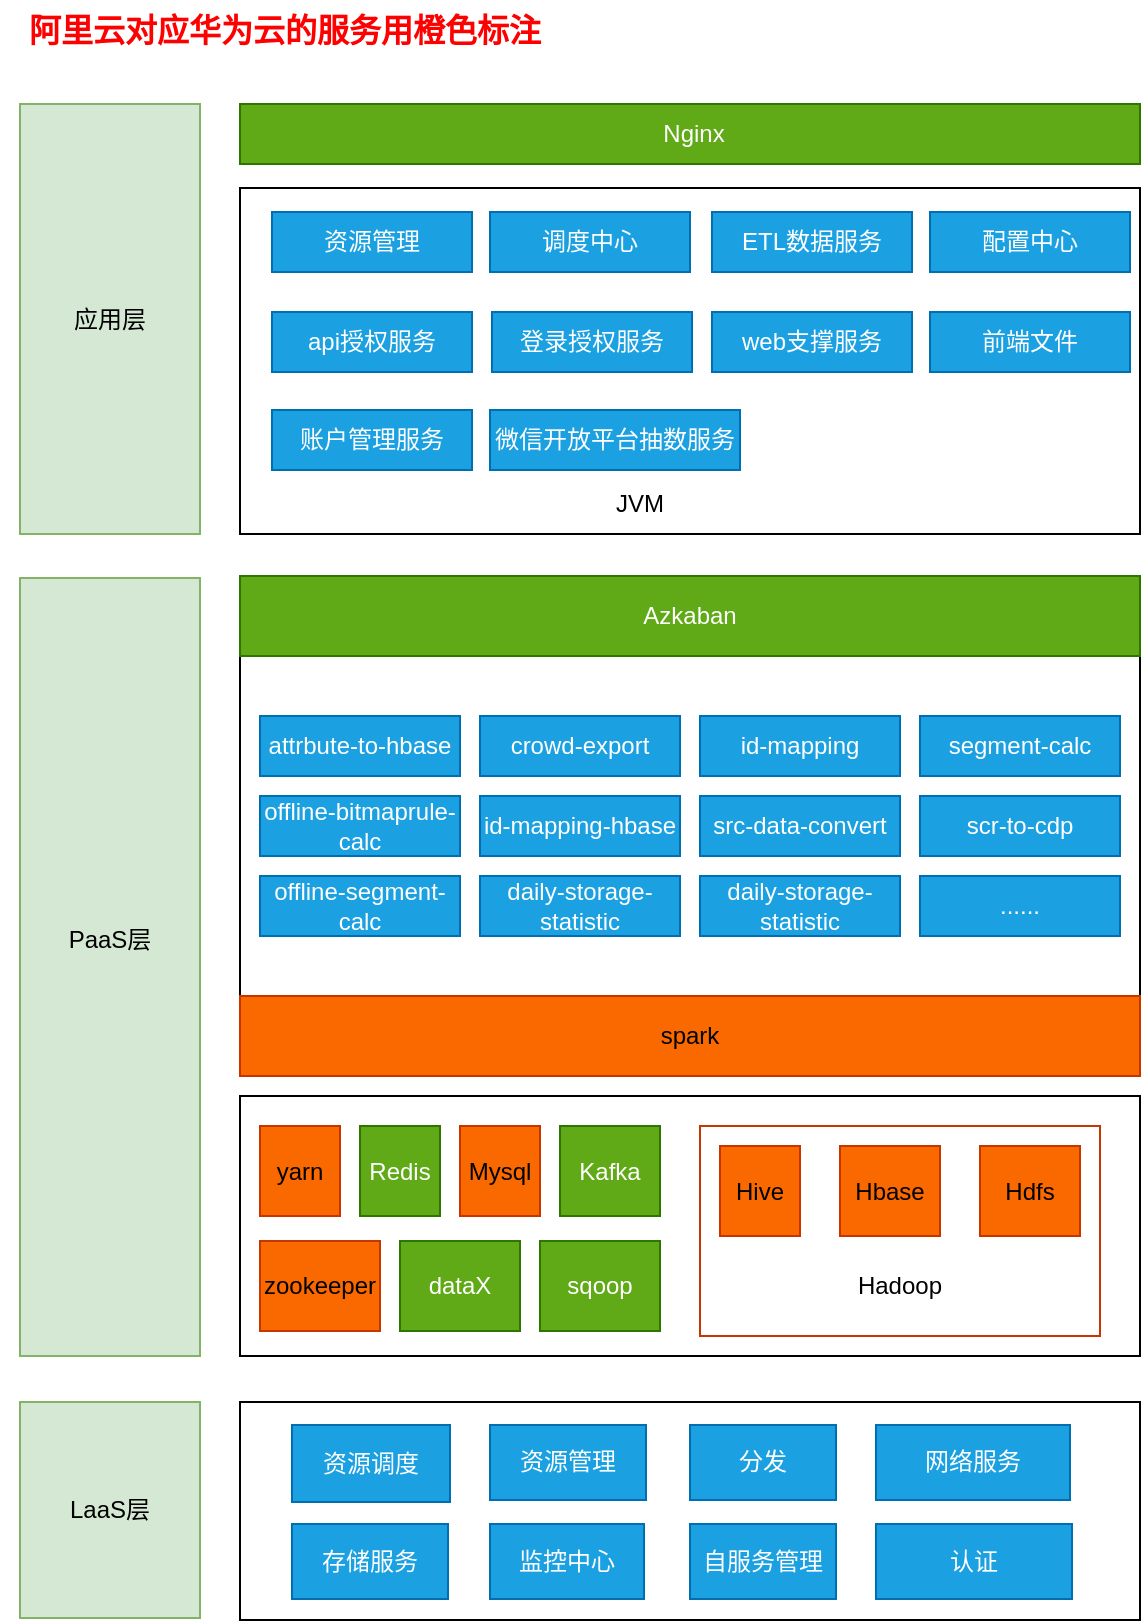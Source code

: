 <mxfile version="24.0.7" type="github">
  <diagram name="第 1 页" id="NQ-Ojct5ziktsbn5hUja">
    <mxGraphModel dx="2173" dy="1211" grid="0" gridSize="10" guides="1" tooltips="1" connect="1" arrows="1" fold="1" page="1" pageScale="1" pageWidth="1700" pageHeight="1100" math="0" shadow="0">
      <root>
        <mxCell id="0" />
        <mxCell id="1" parent="0" />
        <mxCell id="NwnP4fKqAZ-GIiQSXvmf-10" value="" style="rounded=0;whiteSpace=wrap;html=1;" vertex="1" parent="1">
          <mxGeometry x="190" y="743" width="450" height="109" as="geometry" />
        </mxCell>
        <mxCell id="iB4oO5PgPrOLgrDMkU3W-10" value="" style="rounded=0;whiteSpace=wrap;html=1;" parent="1" vertex="1">
          <mxGeometry x="190" y="136" width="450" height="173" as="geometry" />
        </mxCell>
        <mxCell id="iB4oO5PgPrOLgrDMkU3W-33" value="" style="rounded=0;whiteSpace=wrap;html=1;strokeColor=default;align=center;verticalAlign=middle;fontFamily=Helvetica;fontSize=12;fontColor=default;fillColor=default;" parent="1" vertex="1">
          <mxGeometry x="190" y="385" width="450" height="195" as="geometry" />
        </mxCell>
        <mxCell id="iB4oO5PgPrOLgrDMkU3W-2" value="&lt;span style=&quot;white-space: pre;&quot;&gt;&#x9;&lt;/span&gt;Nginx&lt;span style=&quot;white-space: pre;&quot;&gt;&#x9;&lt;/span&gt;" style="rounded=0;whiteSpace=wrap;html=1;fillColor=#60a917;fontColor=#ffffff;strokeColor=#2D7600;" parent="1" vertex="1">
          <mxGeometry x="190" y="94" width="450" height="30" as="geometry" />
        </mxCell>
        <mxCell id="iB4oO5PgPrOLgrDMkU3W-3" value="api授权服务" style="rounded=0;whiteSpace=wrap;html=1;fillColor=#1ba1e2;fontColor=#ffffff;strokeColor=#006EAF;" parent="1" vertex="1">
          <mxGeometry x="206" y="198" width="100" height="30" as="geometry" />
        </mxCell>
        <mxCell id="iB4oO5PgPrOLgrDMkU3W-4" value="登录授权服务" style="rounded=0;whiteSpace=wrap;html=1;fillColor=#1ba1e2;fontColor=#ffffff;strokeColor=#006EAF;" parent="1" vertex="1">
          <mxGeometry x="316" y="198" width="100" height="30" as="geometry" />
        </mxCell>
        <mxCell id="iB4oO5PgPrOLgrDMkU3W-5" value="web支撑服务" style="rounded=0;whiteSpace=wrap;html=1;fillColor=#1ba1e2;fontColor=#ffffff;strokeColor=#006EAF;" parent="1" vertex="1">
          <mxGeometry x="426" y="198" width="100" height="30" as="geometry" />
        </mxCell>
        <mxCell id="iB4oO5PgPrOLgrDMkU3W-6" value="前端文件" style="rounded=0;whiteSpace=wrap;html=1;fillColor=#1ba1e2;fontColor=#ffffff;strokeColor=#006EAF;" parent="1" vertex="1">
          <mxGeometry x="535" y="198" width="100" height="30" as="geometry" />
        </mxCell>
        <mxCell id="iB4oO5PgPrOLgrDMkU3W-9" value="应用层" style="rounded=0;whiteSpace=wrap;html=1;fillColor=#d5e8d4;strokeColor=#82b366;" parent="1" vertex="1">
          <mxGeometry x="80" y="94" width="90" height="215" as="geometry" />
        </mxCell>
        <mxCell id="iB4oO5PgPrOLgrDMkU3W-12" value="调度中心" style="rounded=0;whiteSpace=wrap;html=1;fillColor=#1ba1e2;fontColor=#ffffff;strokeColor=#006EAF;" parent="1" vertex="1">
          <mxGeometry x="315" y="148" width="100" height="30" as="geometry" />
        </mxCell>
        <mxCell id="iB4oO5PgPrOLgrDMkU3W-13" value="ETL数据服务" style="rounded=0;whiteSpace=wrap;html=1;fillColor=#1ba1e2;fontColor=#ffffff;strokeColor=#006EAF;" parent="1" vertex="1">
          <mxGeometry x="426" y="148" width="100" height="30" as="geometry" />
        </mxCell>
        <mxCell id="iB4oO5PgPrOLgrDMkU3W-14" value="配置中心" style="rounded=0;whiteSpace=wrap;html=1;fillColor=#1ba1e2;fontColor=#ffffff;strokeColor=#006EAF;" parent="1" vertex="1">
          <mxGeometry x="535" y="148" width="100" height="30" as="geometry" />
        </mxCell>
        <mxCell id="iB4oO5PgPrOLgrDMkU3W-15" value="资源管理" style="rounded=0;whiteSpace=wrap;html=1;fillColor=#1ba1e2;fontColor=#ffffff;strokeColor=#006EAF;" parent="1" vertex="1">
          <mxGeometry x="206" y="148" width="100" height="30" as="geometry" />
        </mxCell>
        <mxCell id="iB4oO5PgPrOLgrDMkU3W-16" value="JVM" style="text;html=1;align=center;verticalAlign=middle;whiteSpace=wrap;rounded=0;" parent="1" vertex="1">
          <mxGeometry x="360" y="279" width="60" height="30" as="geometry" />
        </mxCell>
        <mxCell id="iB4oO5PgPrOLgrDMkU3W-18" value="" style="rounded=0;whiteSpace=wrap;html=1;" parent="1" vertex="1">
          <mxGeometry x="190" y="330" width="450" height="250" as="geometry" />
        </mxCell>
        <mxCell id="iB4oO5PgPrOLgrDMkU3W-19" value="Azkaban" style="rounded=0;whiteSpace=wrap;html=1;fillColor=#60a917;fontColor=#ffffff;strokeColor=#2D7600;" parent="1" vertex="1">
          <mxGeometry x="190" y="330" width="450" height="40" as="geometry" />
        </mxCell>
        <mxCell id="iB4oO5PgPrOLgrDMkU3W-21" value="attrbute-to-hbase" style="rounded=0;whiteSpace=wrap;html=1;fillColor=#1ba1e2;fontColor=#ffffff;strokeColor=#006EAF;" parent="1" vertex="1">
          <mxGeometry x="200" y="400" width="100" height="30" as="geometry" />
        </mxCell>
        <mxCell id="iB4oO5PgPrOLgrDMkU3W-22" value="crowd-export" style="rounded=0;whiteSpace=wrap;html=1;fillColor=#1ba1e2;fontColor=#ffffff;strokeColor=#006EAF;" parent="1" vertex="1">
          <mxGeometry x="310" y="400" width="100" height="30" as="geometry" />
        </mxCell>
        <mxCell id="iB4oO5PgPrOLgrDMkU3W-23" value="id-mapping" style="rounded=0;whiteSpace=wrap;html=1;fillColor=#1ba1e2;fontColor=#ffffff;strokeColor=#006EAF;" parent="1" vertex="1">
          <mxGeometry x="420" y="400" width="100" height="30" as="geometry" />
        </mxCell>
        <mxCell id="iB4oO5PgPrOLgrDMkU3W-24" value="segment-calc" style="rounded=0;whiteSpace=wrap;html=1;fillColor=#1ba1e2;fontColor=#ffffff;strokeColor=#006EAF;" parent="1" vertex="1">
          <mxGeometry x="530" y="400" width="100" height="30" as="geometry" />
        </mxCell>
        <mxCell id="iB4oO5PgPrOLgrDMkU3W-25" value="offline-bitmaprule-calc" style="rounded=0;whiteSpace=wrap;html=1;fillColor=#1ba1e2;fontColor=#ffffff;strokeColor=#006EAF;" parent="1" vertex="1">
          <mxGeometry x="200" y="440" width="100" height="30" as="geometry" />
        </mxCell>
        <mxCell id="iB4oO5PgPrOLgrDMkU3W-26" value="id-mapping-hbase" style="rounded=0;whiteSpace=wrap;html=1;fillColor=#1ba1e2;fontColor=#ffffff;strokeColor=#006EAF;" parent="1" vertex="1">
          <mxGeometry x="310" y="440" width="100" height="30" as="geometry" />
        </mxCell>
        <mxCell id="iB4oO5PgPrOLgrDMkU3W-27" value="src-data-convert" style="rounded=0;whiteSpace=wrap;html=1;fillColor=#1ba1e2;fontColor=#ffffff;strokeColor=#006EAF;" parent="1" vertex="1">
          <mxGeometry x="420" y="440" width="100" height="30" as="geometry" />
        </mxCell>
        <mxCell id="iB4oO5PgPrOLgrDMkU3W-28" value="scr-to-cdp" style="rounded=0;whiteSpace=wrap;html=1;fillColor=#1ba1e2;fontColor=#ffffff;strokeColor=#006EAF;" parent="1" vertex="1">
          <mxGeometry x="530" y="440" width="100" height="30" as="geometry" />
        </mxCell>
        <mxCell id="iB4oO5PgPrOLgrDMkU3W-29" value="offline-segment-calc" style="rounded=0;whiteSpace=wrap;html=1;fillColor=#1ba1e2;fontColor=#ffffff;strokeColor=#006EAF;" parent="1" vertex="1">
          <mxGeometry x="200" y="480" width="100" height="30" as="geometry" />
        </mxCell>
        <mxCell id="iB4oO5PgPrOLgrDMkU3W-30" value="daily-storage-statistic" style="rounded=0;whiteSpace=wrap;html=1;fillColor=#1ba1e2;fontColor=#ffffff;strokeColor=#006EAF;" parent="1" vertex="1">
          <mxGeometry x="310" y="480" width="100" height="30" as="geometry" />
        </mxCell>
        <mxCell id="iB4oO5PgPrOLgrDMkU3W-31" value="daily-storage-statistic" style="rounded=0;whiteSpace=wrap;html=1;fillColor=#1ba1e2;fontColor=#ffffff;strokeColor=#006EAF;" parent="1" vertex="1">
          <mxGeometry x="420" y="480" width="100" height="30" as="geometry" />
        </mxCell>
        <mxCell id="iB4oO5PgPrOLgrDMkU3W-32" value="......" style="rounded=0;whiteSpace=wrap;fillColor=#1ba1e2;fontColor=#ffffff;strokeColor=#006EAF;" parent="1" vertex="1">
          <mxGeometry x="530" y="480" width="100" height="30" as="geometry" />
        </mxCell>
        <mxCell id="iB4oO5PgPrOLgrDMkU3W-34" value="spark" style="rounded=0;whiteSpace=wrap;html=1;strokeColor=#C73500;align=center;verticalAlign=middle;fontFamily=Helvetica;fontSize=12;fontColor=#000000;fillColor=#fa6800;" parent="1" vertex="1">
          <mxGeometry x="190" y="540" width="450" height="40" as="geometry" />
        </mxCell>
        <mxCell id="iB4oO5PgPrOLgrDMkU3W-35" value="PaaS层&lt;div&gt;&lt;br&gt;&lt;/div&gt;&lt;div&gt;&lt;br&gt;&lt;/div&gt;" style="rounded=0;whiteSpace=wrap;html=1;fillColor=#d5e8d4;strokeColor=#82b366;" parent="1" vertex="1">
          <mxGeometry x="80" y="331" width="90" height="389" as="geometry" />
        </mxCell>
        <mxCell id="iB4oO5PgPrOLgrDMkU3W-36" value="" style="rounded=0;whiteSpace=wrap;html=1;" parent="1" vertex="1">
          <mxGeometry x="190" y="590" width="450" height="130" as="geometry" />
        </mxCell>
        <mxCell id="iB4oO5PgPrOLgrDMkU3W-37" value="yarn" style="rounded=0;whiteSpace=wrap;html=1;strokeColor=#C73500;align=center;verticalAlign=middle;fontFamily=Helvetica;fontSize=12;fontColor=#000000;fillColor=#fa6800;" parent="1" vertex="1">
          <mxGeometry x="200" y="605" width="40" height="45" as="geometry" />
        </mxCell>
        <mxCell id="iB4oO5PgPrOLgrDMkU3W-38" value="Redis" style="rounded=0;whiteSpace=wrap;html=1;strokeColor=#2D7600;align=center;verticalAlign=middle;fontFamily=Helvetica;fontSize=12;fontColor=#ffffff;fillColor=#60a917;" parent="1" vertex="1">
          <mxGeometry x="250" y="605" width="40" height="45" as="geometry" />
        </mxCell>
        <mxCell id="iB4oO5PgPrOLgrDMkU3W-39" value="Mysql" style="rounded=0;whiteSpace=wrap;html=1;strokeColor=#C73500;align=center;verticalAlign=middle;fontFamily=Helvetica;fontSize=12;fontColor=#000000;fillColor=#fa6800;" parent="1" vertex="1">
          <mxGeometry x="300" y="605" width="40" height="45" as="geometry" />
        </mxCell>
        <mxCell id="iB4oO5PgPrOLgrDMkU3W-40" value="Kafka" style="rounded=0;whiteSpace=wrap;html=1;strokeColor=#2D7600;align=center;verticalAlign=middle;fontFamily=Helvetica;fontSize=12;fontColor=#ffffff;fillColor=#60a917;" parent="1" vertex="1">
          <mxGeometry x="350" y="605" width="50" height="45" as="geometry" />
        </mxCell>
        <mxCell id="iB4oO5PgPrOLgrDMkU3W-41" value="" style="rounded=0;whiteSpace=wrap;html=1;strokeColor=#C73500;align=center;verticalAlign=middle;fontFamily=Helvetica;fontSize=12;fontColor=#000000;fillColor=#FFFFFF;" parent="1" vertex="1">
          <mxGeometry x="420" y="605" width="200" height="105" as="geometry" />
        </mxCell>
        <mxCell id="iB4oO5PgPrOLgrDMkU3W-42" value="Hive" style="rounded=0;whiteSpace=wrap;html=1;strokeColor=#C73500;align=center;verticalAlign=middle;fontFamily=Helvetica;fontSize=12;fontColor=#000000;fillColor=#fa6800;" parent="1" vertex="1">
          <mxGeometry x="430" y="615" width="40" height="45" as="geometry" />
        </mxCell>
        <mxCell id="iB4oO5PgPrOLgrDMkU3W-43" value="Hbase" style="rounded=0;whiteSpace=wrap;html=1;strokeColor=#C73500;align=center;verticalAlign=middle;fontFamily=Helvetica;fontSize=12;fontColor=#000000;fillColor=#fa6800;" parent="1" vertex="1">
          <mxGeometry x="490" y="615" width="50" height="45" as="geometry" />
        </mxCell>
        <mxCell id="iB4oO5PgPrOLgrDMkU3W-44" value="Hadoop" style="text;html=1;align=center;verticalAlign=middle;whiteSpace=wrap;rounded=0;fontFamily=Helvetica;fontSize=12;fontColor=#000000;" parent="1" vertex="1">
          <mxGeometry x="490" y="670" width="60" height="30" as="geometry" />
        </mxCell>
        <mxCell id="iB4oO5PgPrOLgrDMkU3W-45" value="zookeeper" style="rounded=0;whiteSpace=wrap;html=1;strokeColor=#C73500;align=center;verticalAlign=middle;fontFamily=Helvetica;fontSize=12;fontColor=#000000;fillColor=#fa6800;" parent="1" vertex="1">
          <mxGeometry x="200" y="662.5" width="60" height="45" as="geometry" />
        </mxCell>
        <mxCell id="iB4oO5PgPrOLgrDMkU3W-46" value="dataX" style="rounded=0;whiteSpace=wrap;html=1;strokeColor=#2D7600;align=center;verticalAlign=middle;fontFamily=Helvetica;fontSize=12;fontColor=#ffffff;fillColor=#60a917;" parent="1" vertex="1">
          <mxGeometry x="270" y="662.5" width="60" height="45" as="geometry" />
        </mxCell>
        <mxCell id="iB4oO5PgPrOLgrDMkU3W-48" value="sqoop" style="rounded=0;whiteSpace=wrap;html=1;strokeColor=#2D7600;align=center;verticalAlign=middle;fontFamily=Helvetica;fontSize=12;fontColor=#ffffff;fillColor=#60a917;" parent="1" vertex="1">
          <mxGeometry x="340" y="662.5" width="60" height="45" as="geometry" />
        </mxCell>
        <mxCell id="iB4oO5PgPrOLgrDMkU3W-50" value="Hdfs" style="rounded=0;whiteSpace=wrap;html=1;strokeColor=#C73500;align=center;verticalAlign=middle;fontFamily=Helvetica;fontSize=12;fontColor=#000000;fillColor=#fa6800;" parent="1" vertex="1">
          <mxGeometry x="560" y="615" width="50" height="45" as="geometry" />
        </mxCell>
        <mxCell id="iB4oO5PgPrOLgrDMkU3W-52" value="阿里云对应华为云的服务用橙色标注" style="text;html=1;align=center;verticalAlign=middle;whiteSpace=wrap;rounded=0;fontFamily=Helvetica;fontSize=16;fontColor=#FF0000;fontStyle=1" parent="1" vertex="1">
          <mxGeometry x="70" y="42" width="285" height="30" as="geometry" />
        </mxCell>
        <mxCell id="NwnP4fKqAZ-GIiQSXvmf-1" value="&lt;div&gt;&lt;br&gt;&lt;/div&gt;&lt;div&gt;&lt;br&gt;&lt;/div&gt;" style="rounded=0;whiteSpace=wrap;html=1;fillColor=#d5e8d4;strokeColor=#82b366;" vertex="1" parent="1">
          <mxGeometry x="80" y="743" width="90" height="108" as="geometry" />
        </mxCell>
        <mxCell id="NwnP4fKqAZ-GIiQSXvmf-2" value="资源调度" style="rounded=0;whiteSpace=wrap;html=1;fillColor=#1ba1e2;fontColor=#ffffff;strokeColor=#006EAF;" vertex="1" parent="1">
          <mxGeometry x="216" y="754.5" width="79" height="38.5" as="geometry" />
        </mxCell>
        <mxCell id="NwnP4fKqAZ-GIiQSXvmf-3" value="资源管理" style="rounded=0;whiteSpace=wrap;html=1;fillColor=#1ba1e2;fontColor=#ffffff;strokeColor=#006EAF;" vertex="1" parent="1">
          <mxGeometry x="315" y="754.5" width="78" height="37.5" as="geometry" />
        </mxCell>
        <mxCell id="NwnP4fKqAZ-GIiQSXvmf-7" value="账户管理服务" style="rounded=0;whiteSpace=wrap;html=1;fillColor=#1ba1e2;fontColor=#ffffff;strokeColor=#006EAF;" vertex="1" parent="1">
          <mxGeometry x="206" y="247" width="100" height="30" as="geometry" />
        </mxCell>
        <mxCell id="NwnP4fKqAZ-GIiQSXvmf-8" value="微信开放平台抽数服务" style="rounded=0;whiteSpace=wrap;html=1;fillColor=#1ba1e2;fontColor=#ffffff;strokeColor=#006EAF;" vertex="1" parent="1">
          <mxGeometry x="315" y="247" width="125" height="30" as="geometry" />
        </mxCell>
        <mxCell id="NwnP4fKqAZ-GIiQSXvmf-9" value="LaaS层" style="text;html=1;align=center;verticalAlign=middle;whiteSpace=wrap;rounded=0;" vertex="1" parent="1">
          <mxGeometry x="95" y="782" width="60" height="30" as="geometry" />
        </mxCell>
        <mxCell id="NwnP4fKqAZ-GIiQSXvmf-11" value="分发" style="rounded=0;whiteSpace=wrap;html=1;fillColor=#1ba1e2;fontColor=#ffffff;strokeColor=#006EAF;" vertex="1" parent="1">
          <mxGeometry x="415" y="754.5" width="73" height="37.5" as="geometry" />
        </mxCell>
        <mxCell id="NwnP4fKqAZ-GIiQSXvmf-12" value="网络服务" style="rounded=0;whiteSpace=wrap;html=1;fillColor=#1ba1e2;fontColor=#ffffff;strokeColor=#006EAF;" vertex="1" parent="1">
          <mxGeometry x="508" y="754.5" width="97" height="37.5" as="geometry" />
        </mxCell>
        <mxCell id="NwnP4fKqAZ-GIiQSXvmf-13" value="存储服务" style="rounded=0;whiteSpace=wrap;html=1;fillColor=#1ba1e2;fontColor=#ffffff;strokeColor=#006EAF;" vertex="1" parent="1">
          <mxGeometry x="216" y="804" width="78" height="37.5" as="geometry" />
        </mxCell>
        <mxCell id="NwnP4fKqAZ-GIiQSXvmf-14" value="监控中心" style="rounded=0;whiteSpace=wrap;html=1;fillColor=#1ba1e2;fontColor=#ffffff;strokeColor=#006EAF;" vertex="1" parent="1">
          <mxGeometry x="315" y="804" width="77" height="37.5" as="geometry" />
        </mxCell>
        <mxCell id="NwnP4fKqAZ-GIiQSXvmf-15" value="自服务管理" style="rounded=0;whiteSpace=wrap;html=1;fillColor=#1ba1e2;fontColor=#ffffff;strokeColor=#006EAF;" vertex="1" parent="1">
          <mxGeometry x="415" y="804" width="73" height="37.5" as="geometry" />
        </mxCell>
        <mxCell id="NwnP4fKqAZ-GIiQSXvmf-16" value="认证" style="rounded=0;whiteSpace=wrap;html=1;fillColor=#1ba1e2;fontColor=#ffffff;strokeColor=#006EAF;" vertex="1" parent="1">
          <mxGeometry x="508" y="804" width="98" height="37.5" as="geometry" />
        </mxCell>
      </root>
    </mxGraphModel>
  </diagram>
</mxfile>
